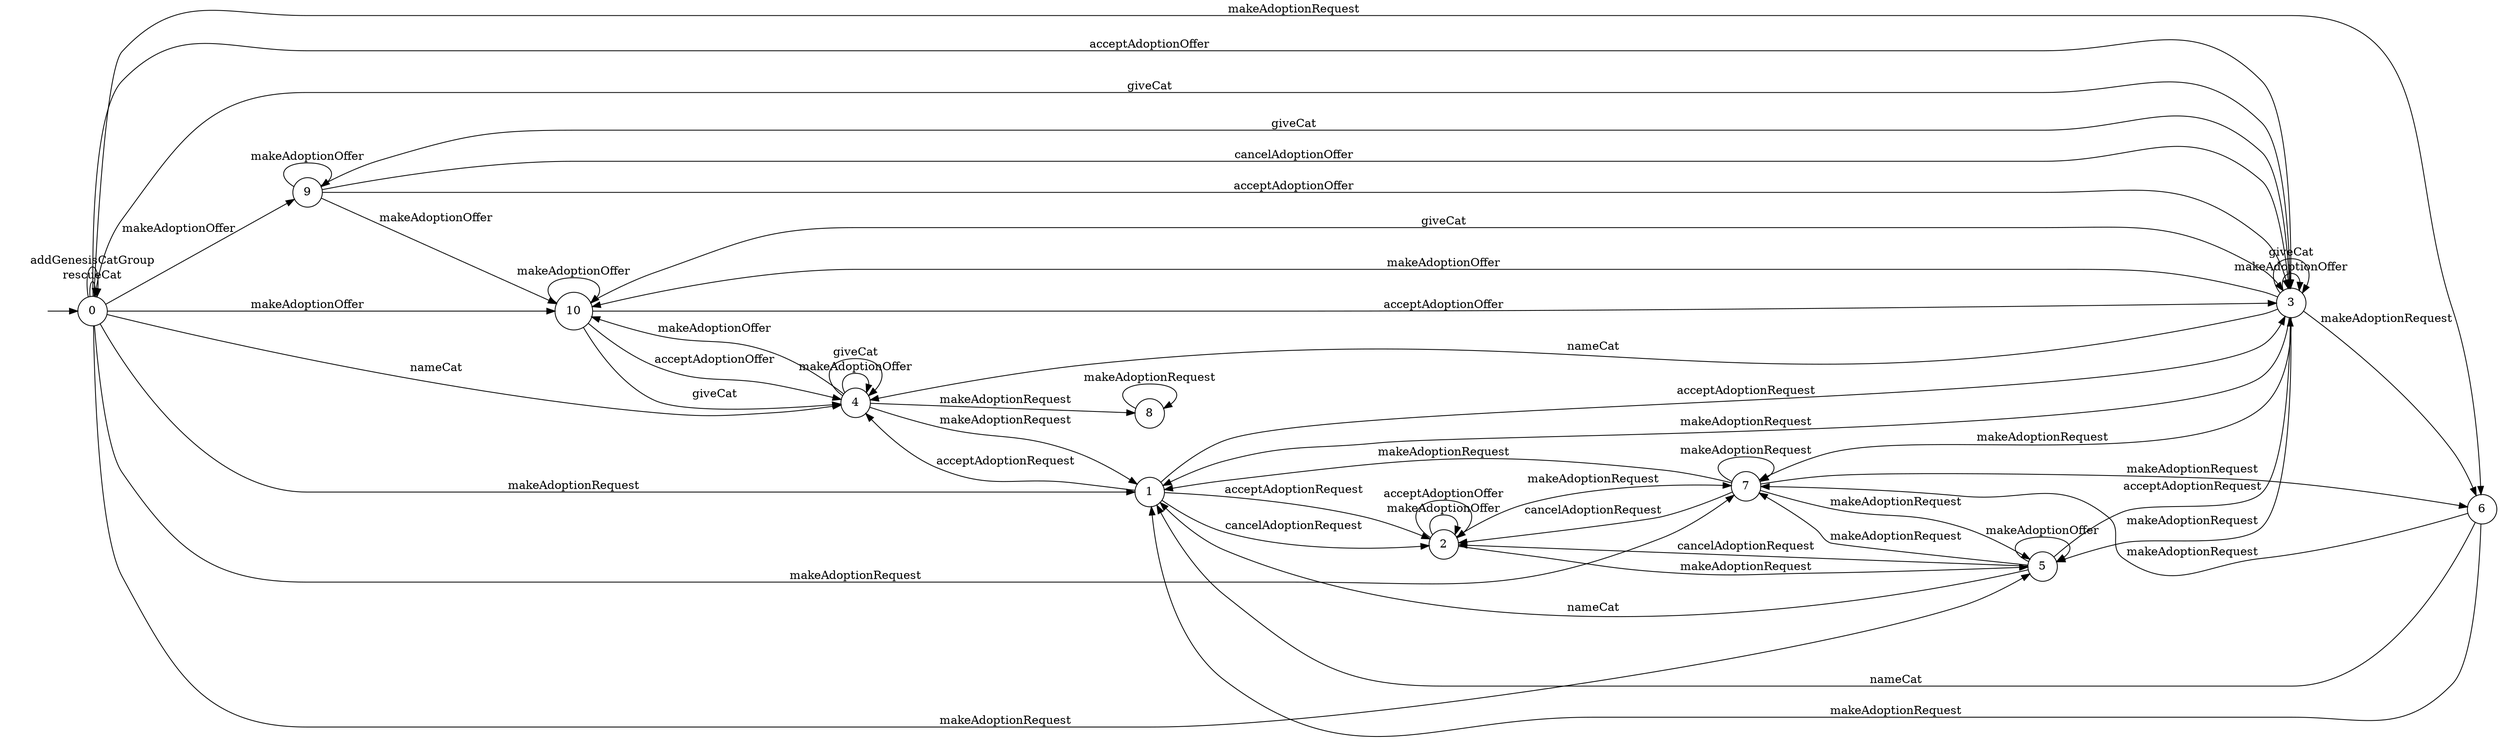 digraph "./InvConPlus/Dapp-Automata-data/result/model/0x60cd862c9c687a9de49aecdc3a99b74a4fc54ab6/MoonCatRescue/FSM-10" {
	graph [rankdir=LR]
	"" [label="" shape=plaintext]
	0 [label=0 shape=circle]
	10 [label=10 shape=circle]
	7 [label=7 shape=circle]
	8 [label=8 shape=circle]
	1 [label=1 shape=circle]
	9 [label=9 shape=circle]
	2 [label=2 shape=circle]
	6 [label=6 shape=circle]
	4 [label=4 shape=circle]
	5 [label=5 shape=circle]
	3 [label=3 shape=circle]
	"" -> 0 [label=""]
	0 -> 0 [label=rescueCat]
	0 -> 4 [label=nameCat]
	0 -> 10 [label=makeAdoptionOffer]
	0 -> 9 [label=makeAdoptionOffer]
	0 -> 3 [label=acceptAdoptionOffer]
	0 -> 3 [label=giveCat]
	0 -> 6 [label=makeAdoptionRequest]
	0 -> 1 [label=makeAdoptionRequest]
	0 -> 5 [label=makeAdoptionRequest]
	0 -> 7 [label=makeAdoptionRequest]
	0 -> 0 [label=addGenesisCatGroup]
	8 -> 8 [label=makeAdoptionRequest]
	7 -> 6 [label=makeAdoptionRequest]
	7 -> 1 [label=makeAdoptionRequest]
	7 -> 5 [label=makeAdoptionRequest]
	7 -> 7 [label=makeAdoptionRequest]
	7 -> 2 [label=cancelAdoptionRequest]
	6 -> 1 [label=nameCat]
	6 -> 1 [label=makeAdoptionRequest]
	6 -> 7 [label=makeAdoptionRequest]
	9 -> 10 [label=makeAdoptionOffer]
	9 -> 9 [label=makeAdoptionOffer]
	9 -> 3 [label=cancelAdoptionOffer]
	9 -> 3 [label=acceptAdoptionOffer]
	9 -> 3 [label=giveCat]
	5 -> 1 [label=nameCat]
	5 -> 5 [label=makeAdoptionOffer]
	5 -> 7 [label=makeAdoptionRequest]
	5 -> 3 [label=acceptAdoptionRequest]
	5 -> 2 [label=cancelAdoptionRequest]
	3 -> 4 [label=nameCat]
	3 -> 10 [label=makeAdoptionOffer]
	3 -> 3 [label=makeAdoptionOffer]
	3 -> 3 [label=giveCat]
	3 -> 6 [label=makeAdoptionRequest]
	3 -> 1 [label=makeAdoptionRequest]
	3 -> 5 [label=makeAdoptionRequest]
	3 -> 7 [label=makeAdoptionRequest]
	2 -> 2 [label=makeAdoptionOffer]
	2 -> 2 [label=acceptAdoptionOffer]
	2 -> 7 [label=makeAdoptionRequest]
	2 -> 5 [label=makeAdoptionRequest]
	10 -> 10 [label=makeAdoptionOffer]
	10 -> 4 [label=acceptAdoptionOffer]
	10 -> 3 [label=acceptAdoptionOffer]
	10 -> 4 [label=giveCat]
	10 -> 3 [label=giveCat]
	4 -> 4 [label=makeAdoptionOffer]
	4 -> 10 [label=makeAdoptionOffer]
	4 -> 4 [label=giveCat]
	4 -> 1 [label=makeAdoptionRequest]
	4 -> 8 [label=makeAdoptionRequest]
	1 -> 4 [label=acceptAdoptionRequest]
	1 -> 3 [label=acceptAdoptionRequest]
	1 -> 2 [label=acceptAdoptionRequest]
	1 -> 2 [label=cancelAdoptionRequest]
}
